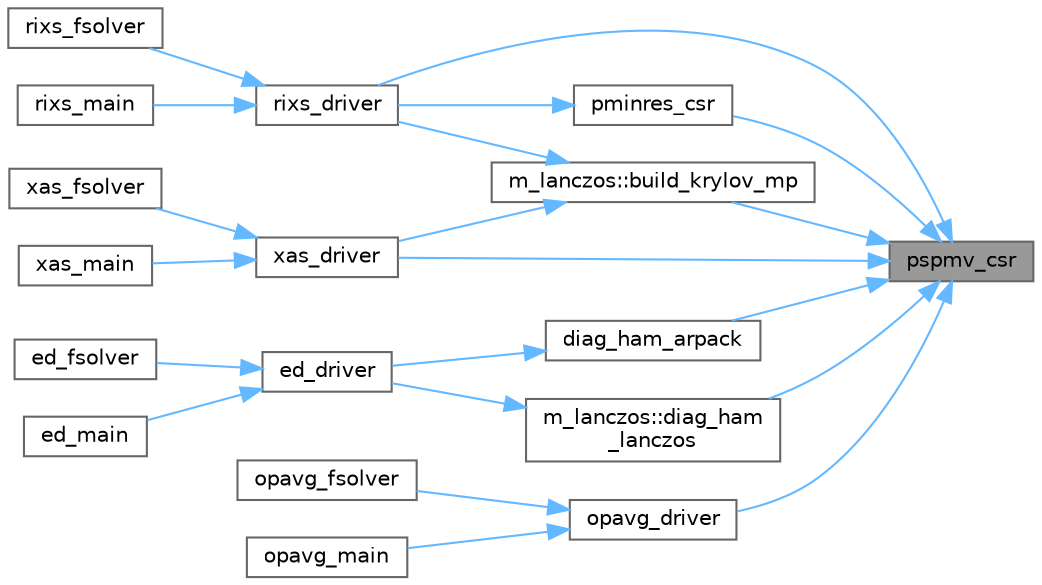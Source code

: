 digraph "pspmv_csr"
{
 // LATEX_PDF_SIZE
  bgcolor="transparent";
  edge [fontname=Helvetica,fontsize=10,labelfontname=Helvetica,labelfontsize=10];
  node [fontname=Helvetica,fontsize=10,shape=box,height=0.2,width=0.4];
  rankdir="RL";
  Node1 [label="pspmv_csr",height=0.2,width=0.4,color="gray40", fillcolor="grey60", style="filled", fontcolor="black",tooltip=" "];
  Node1 -> Node2 [dir="back",color="steelblue1",style="solid"];
  Node2 [label="m_lanczos::build_krylov_mp",height=0.2,width=0.4,color="grey40", fillcolor="white", style="filled",URL="$namespacem__lanczos.html#a8071f36793c0faf48923f67f7025fd41",tooltip=" "];
  Node2 -> Node3 [dir="back",color="steelblue1",style="solid"];
  Node3 [label="rixs_driver",height=0.2,width=0.4,color="grey40", fillcolor="white", style="filled",URL="$rixs__driver_8f90.html#a0407f8460e22064b14c73e1e55ba0e25",tooltip=" "];
  Node3 -> Node4 [dir="back",color="steelblue1",style="solid"];
  Node4 [label="rixs_fsolver",height=0.2,width=0.4,color="grey40", fillcolor="white", style="filled",URL="$pyapi_8f90.html#a3d9fb8546dfc91267e37577e19542d2a",tooltip=" "];
  Node3 -> Node5 [dir="back",color="steelblue1",style="solid"];
  Node5 [label="rixs_main",height=0.2,width=0.4,color="grey40", fillcolor="white", style="filled",URL="$rixs__main_8f90.html#af9eaaf0df114b46fc68b59f3b5f7cf11",tooltip=" "];
  Node2 -> Node6 [dir="back",color="steelblue1",style="solid"];
  Node6 [label="xas_driver",height=0.2,width=0.4,color="grey40", fillcolor="white", style="filled",URL="$xas__driver_8f90.html#a71df8d095e50a2a6375ec5ec5e1d9496",tooltip=" "];
  Node6 -> Node7 [dir="back",color="steelblue1",style="solid"];
  Node7 [label="xas_fsolver",height=0.2,width=0.4,color="grey40", fillcolor="white", style="filled",URL="$pyapi_8f90.html#a6d1d4dfb0bee4d6e0a1210a3b66b94a9",tooltip=" "];
  Node6 -> Node8 [dir="back",color="steelblue1",style="solid"];
  Node8 [label="xas_main",height=0.2,width=0.4,color="grey40", fillcolor="white", style="filled",URL="$xas__main_8f90.html#aa0040a0c9e3b559d002dde0a4c6e5549",tooltip=" "];
  Node1 -> Node9 [dir="back",color="steelblue1",style="solid"];
  Node9 [label="diag_ham_arpack",height=0.2,width=0.4,color="grey40", fillcolor="white", style="filled",URL="$arpack_8f90.html#a51fff9de16f75ce1a28a479784615222",tooltip="Use parallel arpack to find a few lowest eigenstates of a large sparse Hamiltonian."];
  Node9 -> Node10 [dir="back",color="steelblue1",style="solid"];
  Node10 [label="ed_driver",height=0.2,width=0.4,color="grey40", fillcolor="white", style="filled",URL="$ed__driver_8f90.html#a5706bd8bee60960fe8166de1870e47da",tooltip=" "];
  Node10 -> Node11 [dir="back",color="steelblue1",style="solid"];
  Node11 [label="ed_fsolver",height=0.2,width=0.4,color="grey40", fillcolor="white", style="filled",URL="$pyapi_8f90.html#a6444ebf2c39a1bf243da4800825feb06",tooltip=" "];
  Node10 -> Node12 [dir="back",color="steelblue1",style="solid"];
  Node12 [label="ed_main",height=0.2,width=0.4,color="grey40", fillcolor="white", style="filled",URL="$ed__main_8f90.html#a4d3d4fb36660d909e9dbec9d6bc45282",tooltip=" "];
  Node1 -> Node13 [dir="back",color="steelblue1",style="solid"];
  Node13 [label="m_lanczos::diag_ham\l_lanczos",height=0.2,width=0.4,color="grey40", fillcolor="white", style="filled",URL="$namespacem__lanczos.html#aed0cc19d3bbbb20cd6bb7065dd374050",tooltip=" "];
  Node13 -> Node10 [dir="back",color="steelblue1",style="solid"];
  Node1 -> Node14 [dir="back",color="steelblue1",style="solid"];
  Node14 [label="opavg_driver",height=0.2,width=0.4,color="grey40", fillcolor="white", style="filled",URL="$opavg__driver_8f90.html#a78eb6a19f80214256090dd2faed722e4",tooltip=" "];
  Node14 -> Node15 [dir="back",color="steelblue1",style="solid"];
  Node15 [label="opavg_fsolver",height=0.2,width=0.4,color="grey40", fillcolor="white", style="filled",URL="$pyapi_8f90.html#a37097b1e02e2cefce778c2b2e7ee4cf6",tooltip=" "];
  Node14 -> Node16 [dir="back",color="steelblue1",style="solid"];
  Node16 [label="opavg_main",height=0.2,width=0.4,color="grey40", fillcolor="white", style="filled",URL="$opavg__main_8f90.html#abbf195558407b24c27321344b68c87a9",tooltip=" "];
  Node1 -> Node17 [dir="back",color="steelblue1",style="solid"];
  Node17 [label="pminres_csr",height=0.2,width=0.4,color="grey40", fillcolor="white", style="filled",URL="$linsys_8f90.html#a03ececaaddafbfa19b0f7002d9c8c03c",tooltip=" "];
  Node17 -> Node3 [dir="back",color="steelblue1",style="solid"];
  Node1 -> Node3 [dir="back",color="steelblue1",style="solid"];
  Node1 -> Node6 [dir="back",color="steelblue1",style="solid"];
}
